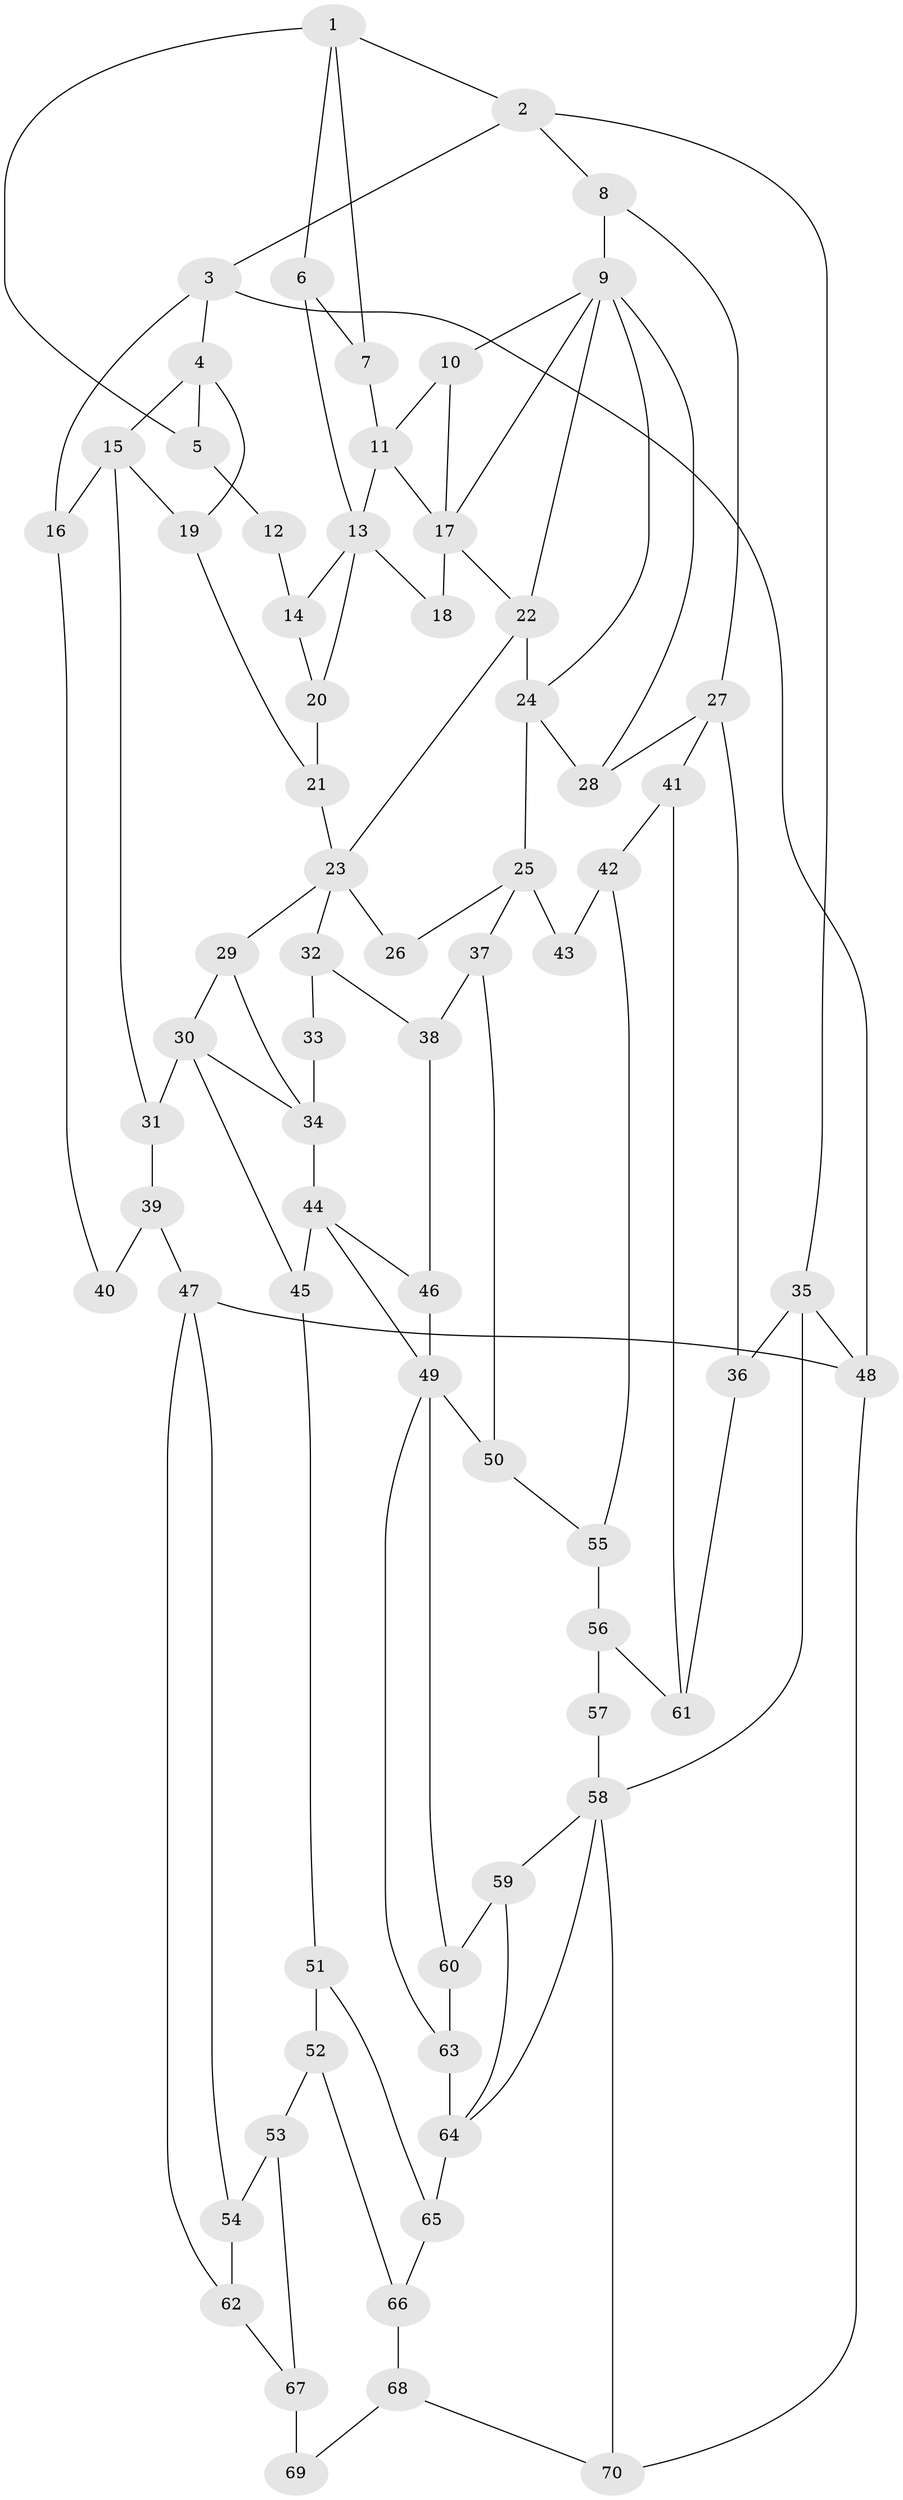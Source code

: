 // original degree distribution, {3: 0.014285714285714285, 5: 0.5428571428571428, 6: 0.21428571428571427, 4: 0.22857142857142856}
// Generated by graph-tools (version 1.1) at 2025/38/03/09/25 02:38:31]
// undirected, 70 vertices, 116 edges
graph export_dot {
graph [start="1"]
  node [color=gray90,style=filled];
  1;
  2;
  3;
  4;
  5;
  6;
  7;
  8;
  9;
  10;
  11;
  12;
  13;
  14;
  15;
  16;
  17;
  18;
  19;
  20;
  21;
  22;
  23;
  24;
  25;
  26;
  27;
  28;
  29;
  30;
  31;
  32;
  33;
  34;
  35;
  36;
  37;
  38;
  39;
  40;
  41;
  42;
  43;
  44;
  45;
  46;
  47;
  48;
  49;
  50;
  51;
  52;
  53;
  54;
  55;
  56;
  57;
  58;
  59;
  60;
  61;
  62;
  63;
  64;
  65;
  66;
  67;
  68;
  69;
  70;
  1 -- 2 [weight=1.0];
  1 -- 5 [weight=1.0];
  1 -- 6 [weight=1.0];
  1 -- 7 [weight=1.0];
  2 -- 3 [weight=1.0];
  2 -- 8 [weight=1.0];
  2 -- 35 [weight=1.0];
  3 -- 4 [weight=1.0];
  3 -- 16 [weight=1.0];
  3 -- 48 [weight=1.0];
  4 -- 5 [weight=2.0];
  4 -- 15 [weight=1.0];
  4 -- 19 [weight=2.0];
  5 -- 12 [weight=2.0];
  6 -- 7 [weight=1.0];
  6 -- 13 [weight=2.0];
  7 -- 11 [weight=1.0];
  8 -- 9 [weight=1.0];
  8 -- 27 [weight=1.0];
  9 -- 10 [weight=1.0];
  9 -- 17 [weight=1.0];
  9 -- 22 [weight=1.0];
  9 -- 24 [weight=1.0];
  9 -- 28 [weight=1.0];
  10 -- 11 [weight=1.0];
  10 -- 17 [weight=1.0];
  11 -- 13 [weight=1.0];
  11 -- 17 [weight=1.0];
  12 -- 14 [weight=1.0];
  13 -- 14 [weight=1.0];
  13 -- 18 [weight=1.0];
  13 -- 20 [weight=1.0];
  14 -- 20 [weight=1.0];
  15 -- 16 [weight=1.0];
  15 -- 19 [weight=1.0];
  15 -- 31 [weight=2.0];
  16 -- 40 [weight=1.0];
  17 -- 18 [weight=2.0];
  17 -- 22 [weight=1.0];
  19 -- 21 [weight=1.0];
  20 -- 21 [weight=1.0];
  21 -- 23 [weight=1.0];
  22 -- 23 [weight=1.0];
  22 -- 24 [weight=1.0];
  23 -- 26 [weight=2.0];
  23 -- 29 [weight=1.0];
  23 -- 32 [weight=1.0];
  24 -- 25 [weight=2.0];
  24 -- 28 [weight=1.0];
  25 -- 26 [weight=1.0];
  25 -- 37 [weight=1.0];
  25 -- 43 [weight=2.0];
  27 -- 28 [weight=2.0];
  27 -- 36 [weight=1.0];
  27 -- 41 [weight=2.0];
  29 -- 30 [weight=1.0];
  29 -- 34 [weight=1.0];
  30 -- 31 [weight=2.0];
  30 -- 34 [weight=1.0];
  30 -- 45 [weight=1.0];
  31 -- 39 [weight=2.0];
  32 -- 33 [weight=1.0];
  32 -- 38 [weight=1.0];
  33 -- 34 [weight=2.0];
  34 -- 44 [weight=2.0];
  35 -- 36 [weight=1.0];
  35 -- 48 [weight=1.0];
  35 -- 58 [weight=1.0];
  36 -- 61 [weight=1.0];
  37 -- 38 [weight=1.0];
  37 -- 50 [weight=1.0];
  38 -- 46 [weight=1.0];
  39 -- 40 [weight=2.0];
  39 -- 47 [weight=2.0];
  41 -- 42 [weight=1.0];
  41 -- 61 [weight=1.0];
  42 -- 43 [weight=1.0];
  42 -- 55 [weight=1.0];
  44 -- 45 [weight=1.0];
  44 -- 46 [weight=1.0];
  44 -- 49 [weight=1.0];
  45 -- 51 [weight=1.0];
  46 -- 49 [weight=1.0];
  47 -- 48 [weight=1.0];
  47 -- 54 [weight=1.0];
  47 -- 62 [weight=1.0];
  48 -- 70 [weight=1.0];
  49 -- 50 [weight=2.0];
  49 -- 60 [weight=1.0];
  49 -- 63 [weight=1.0];
  50 -- 55 [weight=1.0];
  51 -- 52 [weight=1.0];
  51 -- 65 [weight=1.0];
  52 -- 53 [weight=1.0];
  52 -- 66 [weight=1.0];
  53 -- 54 [weight=1.0];
  53 -- 67 [weight=1.0];
  54 -- 62 [weight=1.0];
  55 -- 56 [weight=1.0];
  56 -- 57 [weight=4.0];
  56 -- 61 [weight=1.0];
  57 -- 58 [weight=2.0];
  58 -- 59 [weight=1.0];
  58 -- 64 [weight=1.0];
  58 -- 70 [weight=1.0];
  59 -- 60 [weight=1.0];
  59 -- 64 [weight=1.0];
  60 -- 63 [weight=1.0];
  62 -- 67 [weight=1.0];
  63 -- 64 [weight=1.0];
  64 -- 65 [weight=2.0];
  65 -- 66 [weight=1.0];
  66 -- 68 [weight=1.0];
  67 -- 69 [weight=2.0];
  68 -- 69 [weight=1.0];
  68 -- 70 [weight=1.0];
}
